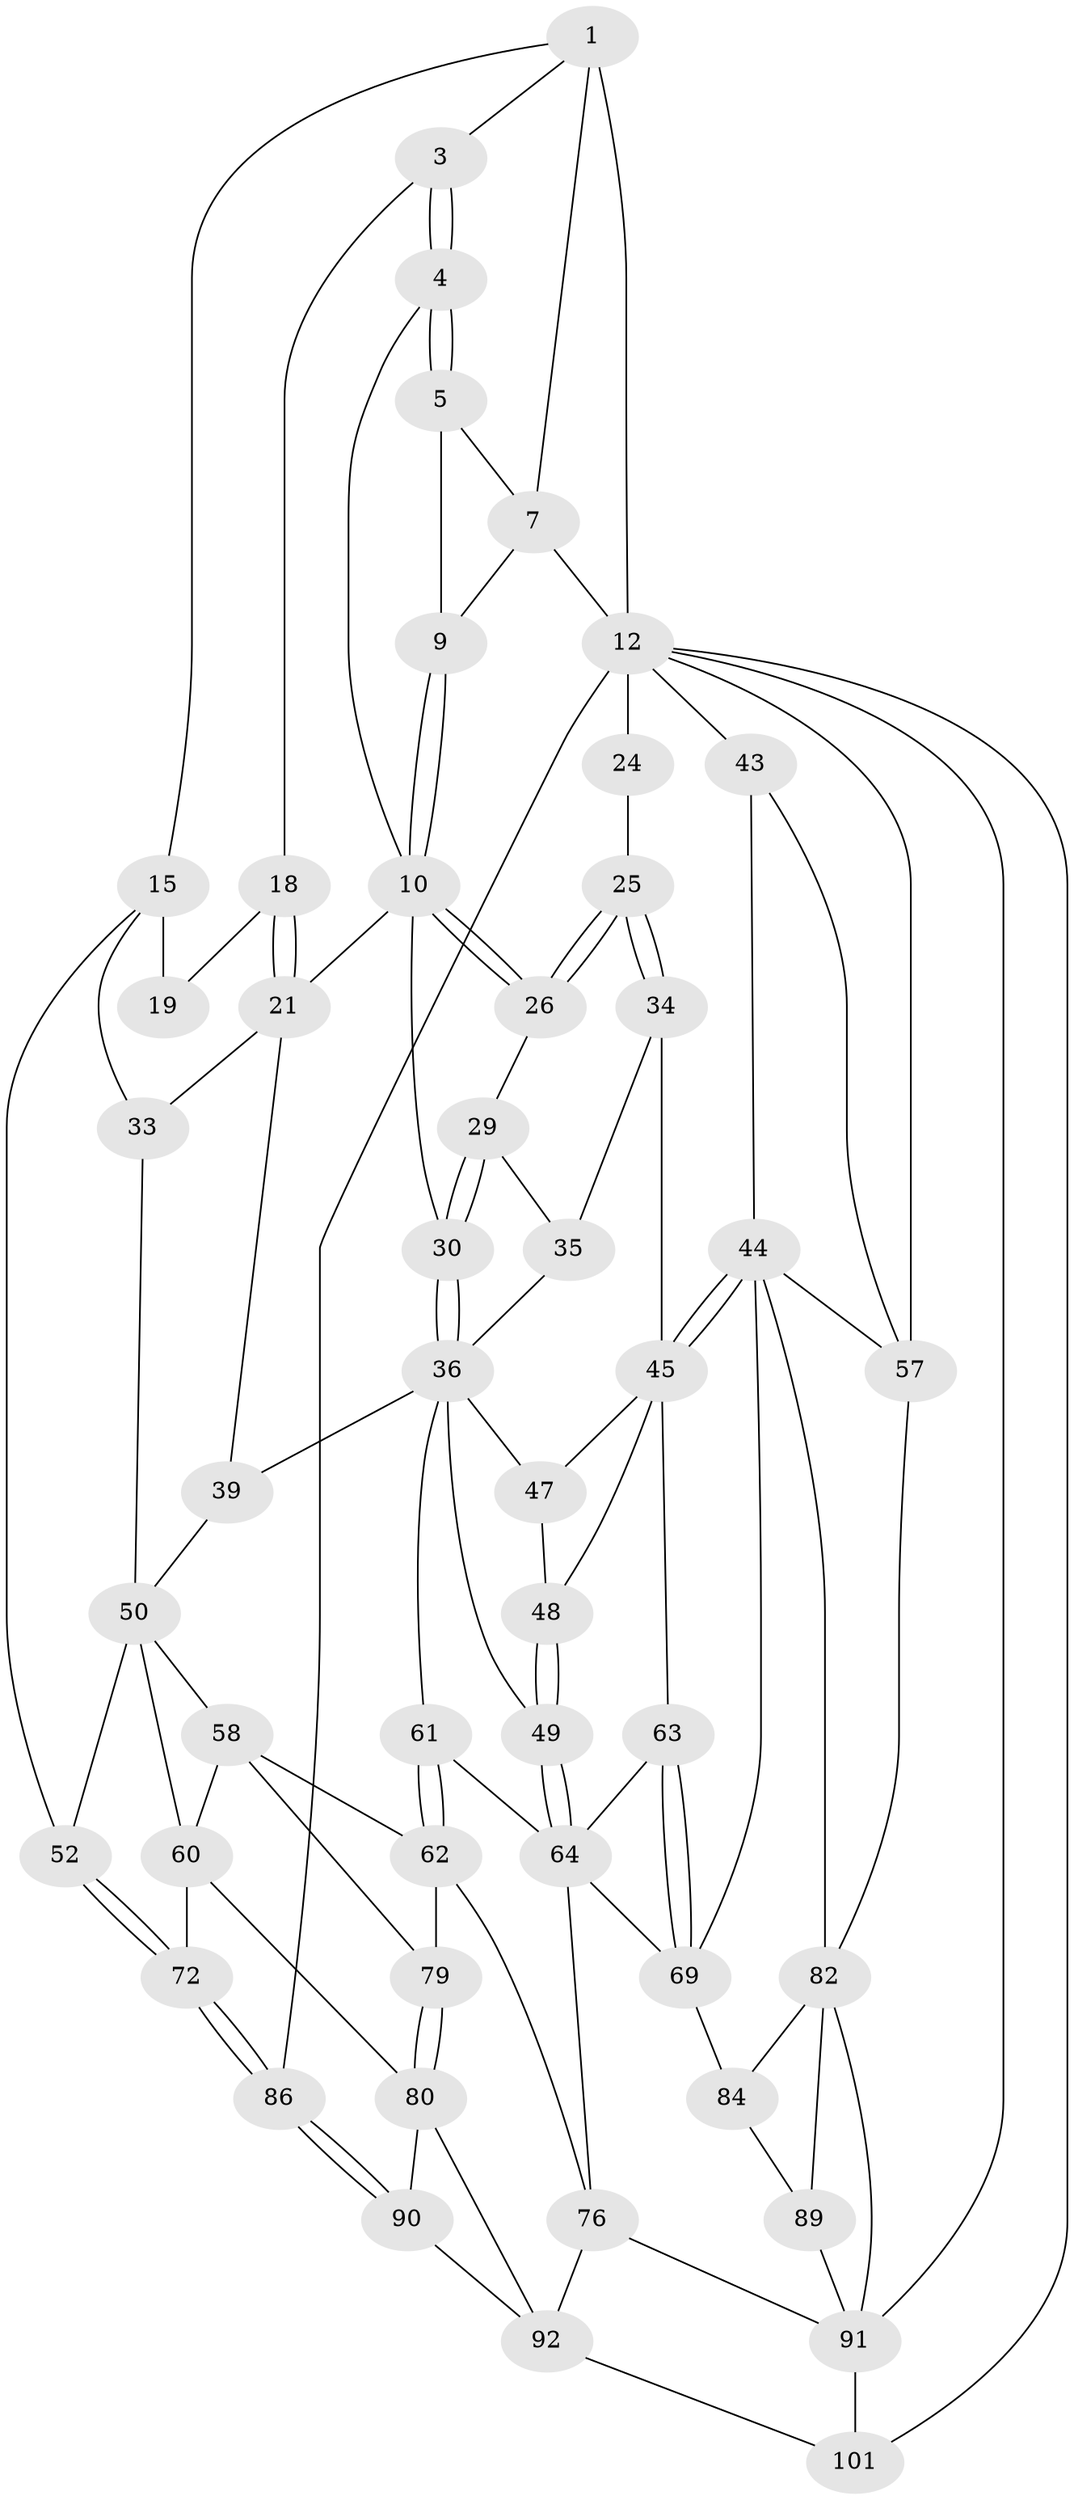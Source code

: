 // original degree distribution, {3: 0.039603960396039604, 6: 0.21782178217821782, 5: 0.5346534653465347, 4: 0.2079207920792079}
// Generated by graph-tools (version 1.1) at 2025/16/03/09/25 04:16:44]
// undirected, 50 vertices, 109 edges
graph export_dot {
graph [start="1"]
  node [color=gray90,style=filled];
  1 [pos="+0.7451143183376456+0",super="+6+2"];
  3 [pos="+0.2778242469012132+0",super="+14"];
  4 [pos="+0.43503000894344657+0"];
  5 [pos="+0.66667755074508+0",super="+8"];
  7 [pos="+0.7542759411698614+0.17043716513571122",super="+23"];
  9 [pos="+0.6862481186500876+0.19439614753611556"];
  10 [pos="+0.6171975688219796+0.24225081820749503",super="+11"];
  12 [pos="+0.8975313183007358+0.09910126104863429",super="+13+22"];
  15 [pos="+0+0.31298774983919364",super="+16"];
  18 [pos="+0.21397647468737072+0.2652835616583781"];
  19 [pos="+0.14890268783531269+0.27779486706372924"];
  21 [pos="+0.3491288617051366+0.2997628610113334",super="+32"];
  24 [pos="+0.8420693930908862+0.31332153855588285"];
  25 [pos="+0.7650101326837039+0.3682983572092798"];
  26 [pos="+0.6211413184474609+0.27676223644891573"];
  29 [pos="+0.5710801263645234+0.3325257354715553"];
  30 [pos="+0.473145851339911+0.40932763584825793"];
  33 [pos="+0.13763870722090057+0.44435063048063006",super="+41"];
  34 [pos="+0.7604291023622267+0.39239739782168537"];
  35 [pos="+0.6565542621012929+0.43976034371884803"];
  36 [pos="+0.4827789837323328+0.48499691738128003",super="+42+37"];
  39 [pos="+0.32737248220896115+0.5692700199042082"];
  43 [pos="+0.823023890304041+0.5637092327010113",super="+55"];
  44 [pos="+0.8137590242730863+0.5690900668395227",super="+67"];
  45 [pos="+0.8116571232621752+0.5680040258763506",super="+53+46"];
  47 [pos="+0.6457333345633924+0.4972269215303892"];
  48 [pos="+0.6609803423543091+0.5299898587168613"];
  49 [pos="+0.548463614665419+0.6267312743094232"];
  50 [pos="+0.1899096890961647+0.5390498142961032",super="+51+54"];
  52 [pos="+0+0.5836788390024894"];
  57 [pos="+1+0.6661360600747412",super="+70"];
  58 [pos="+0.19831106920482336+0.7331127100587325",super="+59"];
  60 [pos="+0.07595434362921522+0.6860181297111421",super="+71"];
  61 [pos="+0.3505641406656639+0.6863148691823319"];
  62 [pos="+0.26095484092909993+0.7416256054977481",super="+78"];
  63 [pos="+0.6572042960121981+0.6553682680923344"];
  64 [pos="+0.55310079478003+0.63641527484095",super="+65"];
  69 [pos="+0.6932229676040517+0.7439186705220431",super="+73"];
  72 [pos="+0+0.7493770660755822"];
  76 [pos="+0.3802500478727416+0.8778524273420503",super="+77"];
  79 [pos="+0.1554845529580686+0.8423368112152027"];
  80 [pos="+0.1541472351225788+0.8443156152672119",super="+81+93"];
  82 [pos="+0.7922240072001383+0.7885753061032443",super="+83+85"];
  84 [pos="+0.6107641204422672+0.9053142971540916"];
  86 [pos="+0+1"];
  89 [pos="+0.7931558256575411+0.8992203340776368",super="+95"];
  90 [pos="+0+0.9603710216248833",super="+94"];
  91 [pos="+1+1",super="+97"];
  92 [pos="+0.2539517377964675+0.9026816183347324",super="+96"];
  101 [pos="+0.25039234465674926+1"];
  1 -- 12 [weight=3];
  1 -- 7;
  1 -- 3;
  1 -- 15;
  3 -- 4;
  3 -- 4;
  3 -- 18;
  4 -- 5;
  4 -- 5;
  4 -- 10;
  5 -- 9;
  5 -- 7;
  7 -- 9;
  7 -- 12;
  9 -- 10;
  9 -- 10;
  10 -- 26;
  10 -- 26;
  10 -- 21;
  10 -- 30;
  12 -- 101;
  12 -- 43 [weight=2];
  12 -- 86;
  12 -- 24 [weight=2];
  12 -- 57;
  12 -- 91;
  15 -- 52;
  15 -- 33;
  15 -- 19 [weight=2];
  18 -- 19;
  18 -- 21;
  18 -- 21;
  21 -- 33 [weight=2];
  21 -- 39;
  24 -- 25;
  25 -- 26;
  25 -- 26;
  25 -- 34;
  25 -- 34;
  26 -- 29;
  29 -- 30;
  29 -- 30;
  29 -- 35;
  30 -- 36;
  30 -- 36;
  33 -- 50;
  34 -- 35;
  34 -- 45;
  35 -- 36;
  36 -- 47;
  36 -- 49;
  36 -- 61;
  36 -- 39;
  39 -- 50;
  43 -- 44;
  43 -- 57;
  44 -- 45;
  44 -- 45;
  44 -- 82;
  44 -- 69;
  44 -- 57;
  45 -- 48;
  45 -- 63;
  45 -- 47;
  47 -- 48;
  48 -- 49;
  48 -- 49;
  49 -- 64;
  49 -- 64;
  50 -- 52;
  50 -- 60;
  50 -- 58;
  52 -- 72;
  52 -- 72;
  57 -- 82;
  58 -- 62;
  58 -- 60;
  58 -- 79;
  60 -- 72;
  60 -- 80;
  61 -- 62;
  61 -- 62;
  61 -- 64;
  62 -- 76;
  62 -- 79;
  63 -- 64;
  63 -- 69;
  63 -- 69;
  64 -- 69;
  64 -- 76;
  69 -- 84;
  72 -- 86;
  72 -- 86;
  76 -- 92;
  76 -- 91;
  79 -- 80;
  79 -- 80;
  80 -- 90 [weight=2];
  80 -- 92;
  82 -- 89 [weight=2];
  82 -- 84;
  82 -- 91;
  84 -- 89;
  86 -- 90;
  86 -- 90;
  89 -- 91;
  90 -- 92;
  91 -- 101;
  92 -- 101;
}
